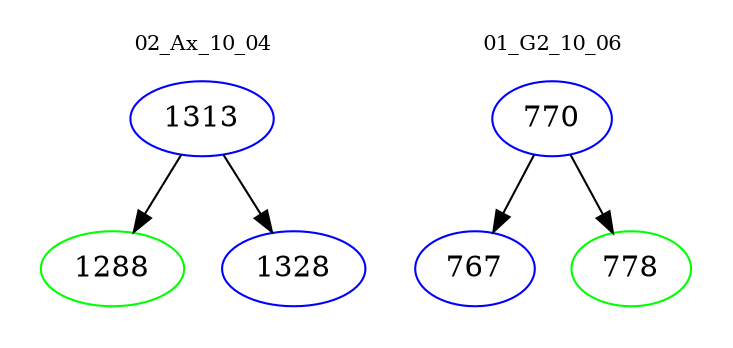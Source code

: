 digraph{
subgraph cluster_0 {
color = white
label = "02_Ax_10_04";
fontsize=10;
T0_1313 [label="1313", color="blue"]
T0_1313 -> T0_1288 [color="black"]
T0_1288 [label="1288", color="green"]
T0_1313 -> T0_1328 [color="black"]
T0_1328 [label="1328", color="blue"]
}
subgraph cluster_1 {
color = white
label = "01_G2_10_06";
fontsize=10;
T1_770 [label="770", color="blue"]
T1_770 -> T1_767 [color="black"]
T1_767 [label="767", color="blue"]
T1_770 -> T1_778 [color="black"]
T1_778 [label="778", color="green"]
}
}
